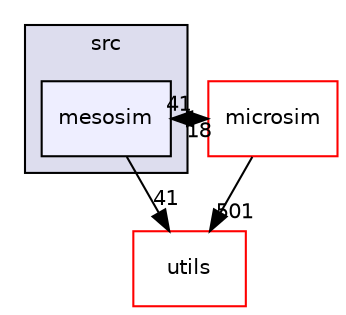 digraph "mesosim" {
  compound=true
  node [ fontsize="10", fontname="Helvetica"];
  edge [ labelfontsize="10", labelfontname="Helvetica"];
  subgraph clusterdir_68267d1309a1af8e8297ef4c3efbcdba {
    graph [ bgcolor="#ddddee", pencolor="black", label="src" fontname="Helvetica", fontsize="10", URL="dir_68267d1309a1af8e8297ef4c3efbcdba.html"]
  dir_1abdb8841fb6227e7e389a97ef63bab2 [shape=box, label="mesosim", style="filled", fillcolor="#eeeeff", pencolor="black", URL="dir_1abdb8841fb6227e7e389a97ef63bab2.html"];
  }
  dir_c7d973c7c9e9679ded42ec1d95c4b47a [shape=box label="microsim" fillcolor="white" style="filled" color="red" URL="dir_c7d973c7c9e9679ded42ec1d95c4b47a.html"];
  dir_313caf1132e152dd9b58bea13a4052ca [shape=box label="utils" fillcolor="white" style="filled" color="red" URL="dir_313caf1132e152dd9b58bea13a4052ca.html"];
  dir_c7d973c7c9e9679ded42ec1d95c4b47a->dir_1abdb8841fb6227e7e389a97ef63bab2 [headlabel="18", labeldistance=1.5 headhref="dir_000009_000043.html"];
  dir_c7d973c7c9e9679ded42ec1d95c4b47a->dir_313caf1132e152dd9b58bea13a4052ca [headlabel="501", labeldistance=1.5 headhref="dir_000009_000001.html"];
  dir_1abdb8841fb6227e7e389a97ef63bab2->dir_c7d973c7c9e9679ded42ec1d95c4b47a [headlabel="41", labeldistance=1.5 headhref="dir_000043_000009.html"];
  dir_1abdb8841fb6227e7e389a97ef63bab2->dir_313caf1132e152dd9b58bea13a4052ca [headlabel="41", labeldistance=1.5 headhref="dir_000043_000001.html"];
}
